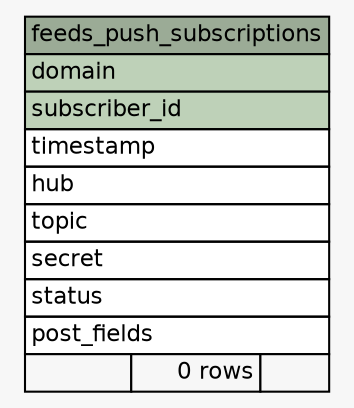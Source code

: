 // dot 2.30.1 on Mac OS X 10.8.3
// SchemaSpy rev 590
digraph "feeds_push_subscriptions" {
  graph [
    rankdir="RL"
    bgcolor="#f7f7f7"
    nodesep="0.18"
    ranksep="0.46"
    fontname="Helvetica"
    fontsize="11"
  ];
  node [
    fontname="Helvetica"
    fontsize="11"
    shape="plaintext"
  ];
  edge [
    arrowsize="0.8"
  ];
  "feeds_push_subscriptions" [
    label=<
    <TABLE BORDER="0" CELLBORDER="1" CELLSPACING="0" BGCOLOR="#ffffff">
      <TR><TD COLSPAN="3" BGCOLOR="#9bab96" ALIGN="CENTER">feeds_push_subscriptions</TD></TR>
      <TR><TD PORT="domain" COLSPAN="3" BGCOLOR="#bed1b8" ALIGN="LEFT">domain</TD></TR>
      <TR><TD PORT="subscriber_id" COLSPAN="3" BGCOLOR="#bed1b8" ALIGN="LEFT">subscriber_id</TD></TR>
      <TR><TD PORT="timestamp" COLSPAN="3" ALIGN="LEFT">timestamp</TD></TR>
      <TR><TD PORT="hub" COLSPAN="3" ALIGN="LEFT">hub</TD></TR>
      <TR><TD PORT="topic" COLSPAN="3" ALIGN="LEFT">topic</TD></TR>
      <TR><TD PORT="secret" COLSPAN="3" ALIGN="LEFT">secret</TD></TR>
      <TR><TD PORT="status" COLSPAN="3" ALIGN="LEFT">status</TD></TR>
      <TR><TD PORT="post_fields" COLSPAN="3" ALIGN="LEFT">post_fields</TD></TR>
      <TR><TD ALIGN="LEFT" BGCOLOR="#f7f7f7">  </TD><TD ALIGN="RIGHT" BGCOLOR="#f7f7f7">0 rows</TD><TD ALIGN="RIGHT" BGCOLOR="#f7f7f7">  </TD></TR>
    </TABLE>>
    URL="tables/feeds_push_subscriptions.html"
    tooltip="feeds_push_subscriptions"
  ];
}
